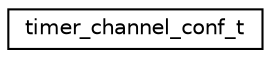 digraph "Graphical Class Hierarchy"
{
 // LATEX_PDF_SIZE
  edge [fontname="Helvetica",fontsize="10",labelfontname="Helvetica",labelfontsize="10"];
  node [fontname="Helvetica",fontsize="10",shape=record];
  rankdir="LR";
  Node0 [label="timer_channel_conf_t",height=0.2,width=0.4,color="black", fillcolor="white", style="filled",URL="$structtimer__channel__conf__t.html",tooltip="Configuration type of a timer channel."];
}
